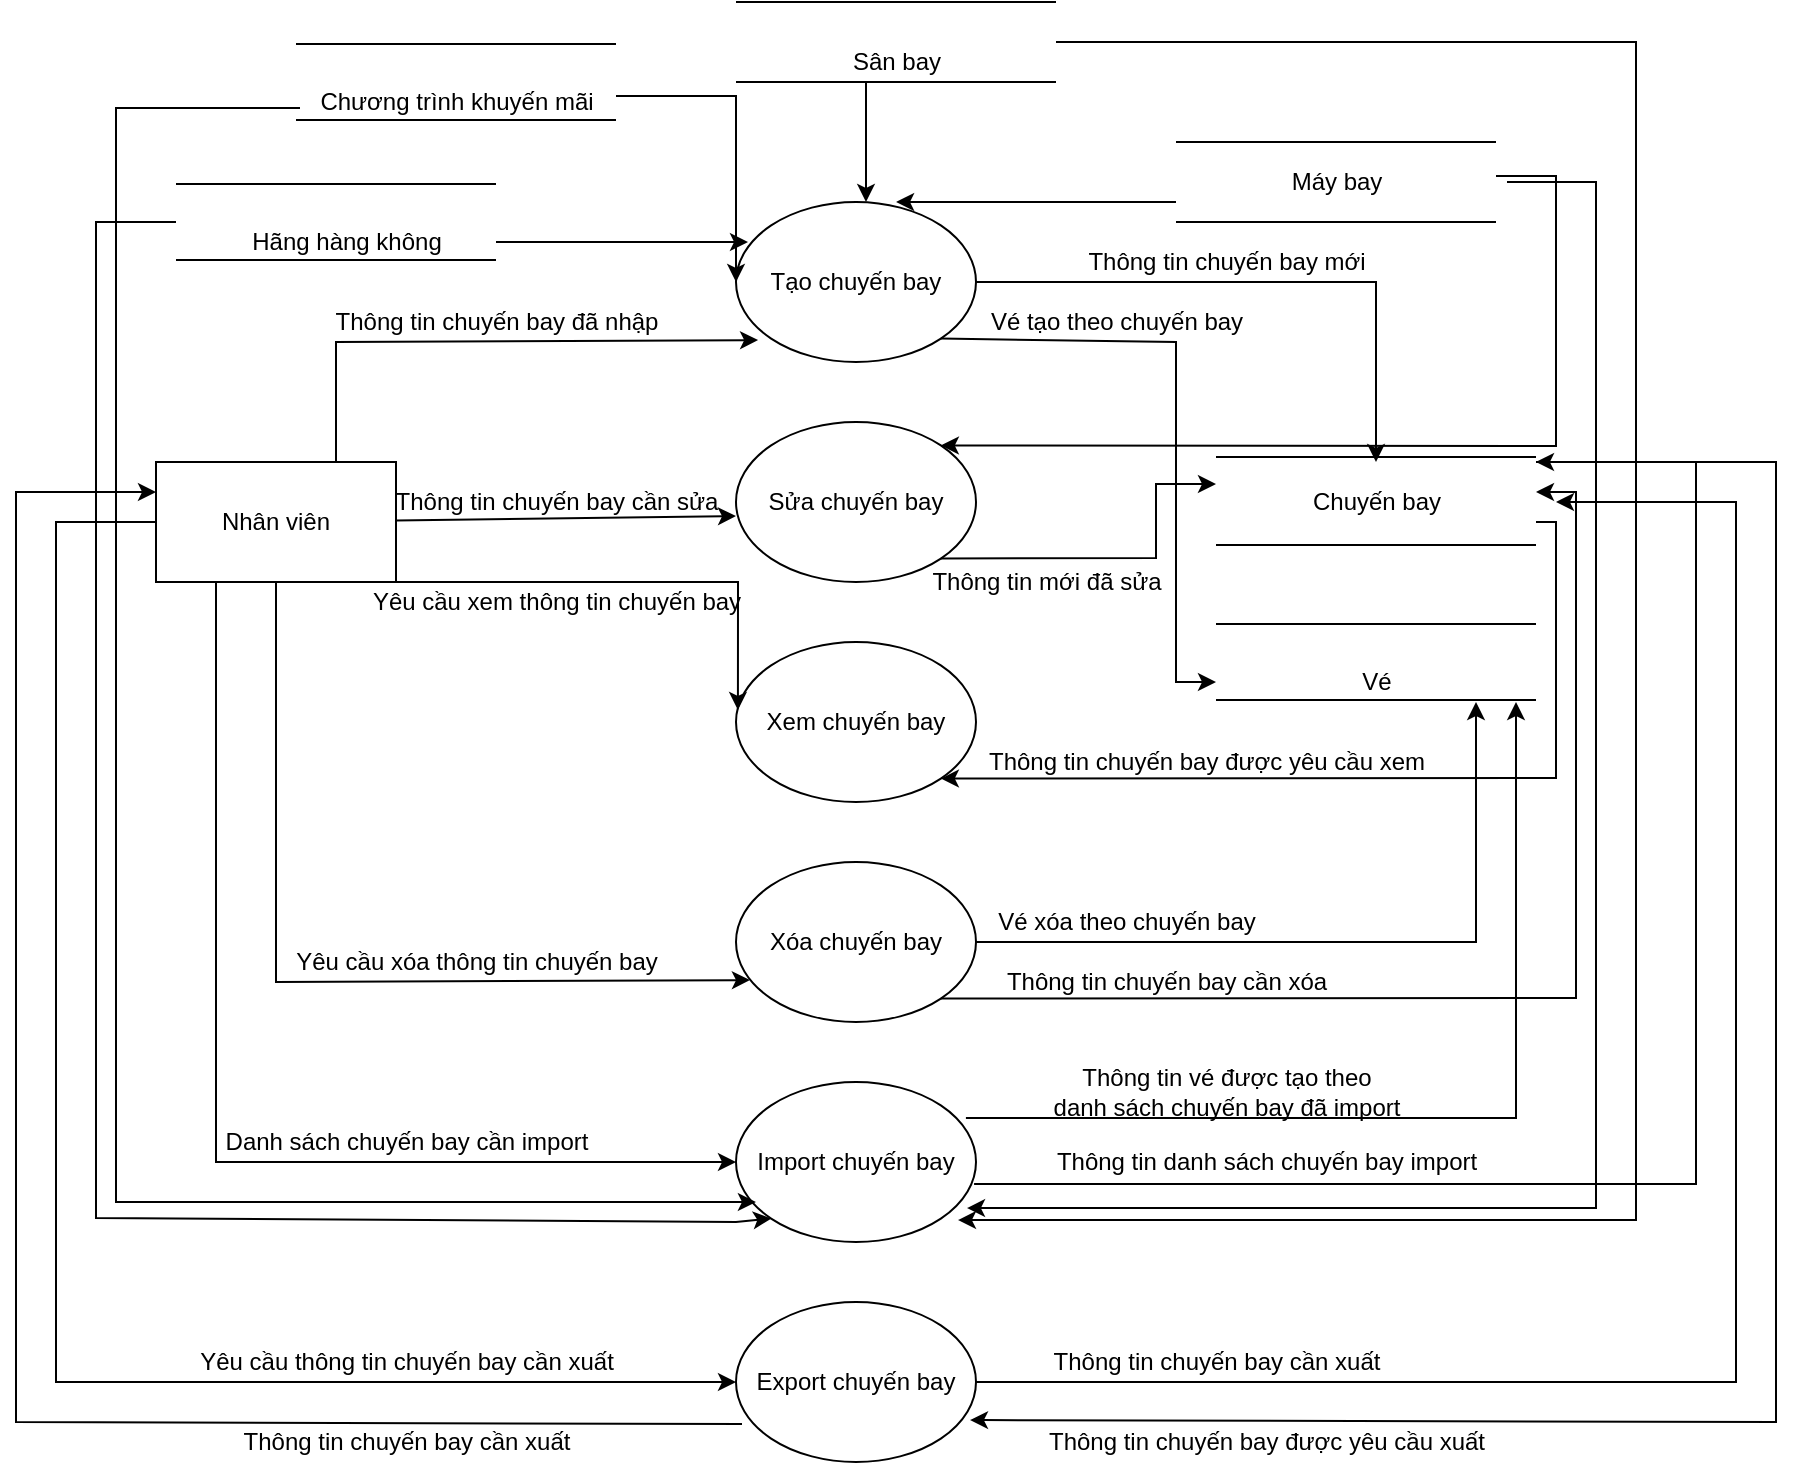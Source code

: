 <mxfile version="16.0.3" type="google"><diagram id="R2lEEEUBdFMjLlhIrx00" name="Page-1"><mxGraphModel dx="1764" dy="1607" grid="1" gridSize="10" guides="1" tooltips="1" connect="1" arrows="1" fold="1" page="1" pageScale="1" pageWidth="850" pageHeight="1100" math="0" shadow="0" extFonts="Permanent Marker^https://fonts.googleapis.com/css?family=Permanent+Marker"><root><mxCell id="0"/><mxCell id="1" parent="0"/><mxCell id="D2l7QgHqEyjjb3ZZzZiG-24" value="Sửa chuyến bay" style="ellipse;whiteSpace=wrap;html=1;" vertex="1" parent="1"><mxGeometry x="360" y="200" width="120" height="80" as="geometry"/></mxCell><mxCell id="D2l7QgHqEyjjb3ZZzZiG-25" value="Tạo chuyến bay" style="ellipse;whiteSpace=wrap;html=1;" vertex="1" parent="1"><mxGeometry x="360" y="90" width="120" height="80" as="geometry"/></mxCell><mxCell id="D2l7QgHqEyjjb3ZZzZiG-26" value="Xem chuyến bay" style="ellipse;whiteSpace=wrap;html=1;" vertex="1" parent="1"><mxGeometry x="360" y="310" width="120" height="80" as="geometry"/></mxCell><mxCell id="D2l7QgHqEyjjb3ZZzZiG-27" value="" style="shape=link;html=1;rounded=0;width=38;" edge="1" parent="1"><mxGeometry relative="1" as="geometry"><mxPoint x="140" y="30" as="sourcePoint"/><mxPoint x="300" y="30" as="targetPoint"/></mxGeometry></mxCell><mxCell id="D2l7QgHqEyjjb3ZZzZiG-28" value="Chương trình khuyến mãi" style="text;html=1;align=center;verticalAlign=middle;resizable=0;points=[];autosize=1;strokeColor=none;fillColor=none;" vertex="1" parent="1"><mxGeometry x="145" y="30" width="150" height="20" as="geometry"/></mxCell><mxCell id="D2l7QgHqEyjjb3ZZzZiG-29" value="Nhân viên" style="rounded=0;whiteSpace=wrap;html=1;" vertex="1" parent="1"><mxGeometry x="70" y="220" width="120" height="60" as="geometry"/></mxCell><mxCell id="D2l7QgHqEyjjb3ZZzZiG-30" value="" style="shape=link;html=1;rounded=0;width=40;" edge="1" parent="1"><mxGeometry relative="1" as="geometry"><mxPoint x="360" y="10" as="sourcePoint"/><mxPoint x="520" y="10" as="targetPoint"/></mxGeometry></mxCell><mxCell id="D2l7QgHqEyjjb3ZZzZiG-31" value="Sân bay" style="text;html=1;align=center;verticalAlign=middle;resizable=0;points=[];autosize=1;strokeColor=none;fillColor=none;" vertex="1" parent="1"><mxGeometry x="410" y="10" width="60" height="20" as="geometry"/></mxCell><mxCell id="D2l7QgHqEyjjb3ZZzZiG-32" value="" style="shape=link;html=1;rounded=0;width=40;" edge="1" parent="1"><mxGeometry relative="1" as="geometry"><mxPoint x="580" y="80" as="sourcePoint"/><mxPoint x="740" y="80" as="targetPoint"/></mxGeometry></mxCell><mxCell id="D2l7QgHqEyjjb3ZZzZiG-33" value="Máy bay" style="text;html=1;align=center;verticalAlign=middle;resizable=0;points=[];autosize=1;strokeColor=none;fillColor=none;" vertex="1" parent="1"><mxGeometry x="630" y="70" width="60" height="20" as="geometry"/></mxCell><mxCell id="D2l7QgHqEyjjb3ZZzZiG-34" value="Xóa chuyến bay" style="ellipse;whiteSpace=wrap;html=1;" vertex="1" parent="1"><mxGeometry x="360" y="420" width="120" height="80" as="geometry"/></mxCell><mxCell id="D2l7QgHqEyjjb3ZZzZiG-35" value="" style="shape=link;html=1;rounded=0;width=38;" edge="1" parent="1"><mxGeometry relative="1" as="geometry"><mxPoint x="600" y="320" as="sourcePoint"/><mxPoint x="760" y="320" as="targetPoint"/></mxGeometry></mxCell><mxCell id="D2l7QgHqEyjjb3ZZzZiG-36" value="Vé" style="text;html=1;align=center;verticalAlign=middle;resizable=0;points=[];autosize=1;strokeColor=none;fillColor=none;" vertex="1" parent="1"><mxGeometry x="665" y="320" width="30" height="20" as="geometry"/></mxCell><mxCell id="D2l7QgHqEyjjb3ZZzZiG-37" value="" style="shape=link;html=1;rounded=0;width=44;" edge="1" parent="1"><mxGeometry relative="1" as="geometry"><mxPoint x="600" y="239.5" as="sourcePoint"/><mxPoint x="760" y="239.5" as="targetPoint"/></mxGeometry></mxCell><mxCell id="D2l7QgHqEyjjb3ZZzZiG-38" value="Chuyến bay" style="text;html=1;align=center;verticalAlign=middle;resizable=0;points=[];autosize=1;strokeColor=none;fillColor=none;" vertex="1" parent="1"><mxGeometry x="640" y="230" width="80" height="20" as="geometry"/></mxCell><mxCell id="D2l7QgHqEyjjb3ZZzZiG-39" value="" style="endArrow=classic;html=1;rounded=0;entryX=0;entryY=0.5;entryDx=0;entryDy=0;" edge="1" parent="1" target="D2l7QgHqEyjjb3ZZzZiG-25"><mxGeometry width="50" height="50" relative="1" as="geometry"><mxPoint x="300" y="37" as="sourcePoint"/><mxPoint x="450" y="130" as="targetPoint"/><Array as="points"><mxPoint x="360" y="37"/></Array></mxGeometry></mxCell><mxCell id="D2l7QgHqEyjjb3ZZzZiG-40" value="" style="endArrow=classic;html=1;rounded=0;exitX=0.72;exitY=1.2;exitDx=0;exitDy=0;exitPerimeter=0;" edge="1" parent="1"><mxGeometry width="50" height="50" relative="1" as="geometry"><mxPoint x="425" y="30" as="sourcePoint"/><mxPoint x="425" y="90" as="targetPoint"/></mxGeometry></mxCell><mxCell id="D2l7QgHqEyjjb3ZZzZiG-41" value="" style="endArrow=classic;html=1;rounded=0;entryX=0.667;entryY=0;entryDx=0;entryDy=0;entryPerimeter=0;" edge="1" parent="1" target="D2l7QgHqEyjjb3ZZzZiG-25"><mxGeometry width="50" height="50" relative="1" as="geometry"><mxPoint x="580" y="90" as="sourcePoint"/><mxPoint x="450" y="100" as="targetPoint"/><Array as="points"><mxPoint x="560" y="90"/><mxPoint x="500" y="90"/></Array></mxGeometry></mxCell><mxCell id="D2l7QgHqEyjjb3ZZzZiG-42" value="" style="endArrow=classic;html=1;rounded=0;exitX=0.75;exitY=0;exitDx=0;exitDy=0;entryX=0.092;entryY=0.863;entryDx=0;entryDy=0;entryPerimeter=0;" edge="1" parent="1" source="D2l7QgHqEyjjb3ZZzZiG-29" target="D2l7QgHqEyjjb3ZZzZiG-25"><mxGeometry width="50" height="50" relative="1" as="geometry"><mxPoint x="400" y="180" as="sourcePoint"/><mxPoint x="450" y="130" as="targetPoint"/><Array as="points"><mxPoint x="160" y="160"/></Array></mxGeometry></mxCell><mxCell id="D2l7QgHqEyjjb3ZZzZiG-43" value="" style="endArrow=classic;html=1;rounded=0;entryX=0;entryY=0.588;entryDx=0;entryDy=0;entryPerimeter=0;" edge="1" parent="1" source="D2l7QgHqEyjjb3ZZzZiG-29" target="D2l7QgHqEyjjb3ZZzZiG-24"><mxGeometry width="50" height="50" relative="1" as="geometry"><mxPoint x="400" y="280" as="sourcePoint"/><mxPoint x="450" y="230" as="targetPoint"/></mxGeometry></mxCell><mxCell id="D2l7QgHqEyjjb3ZZzZiG-44" value="Thông tin chuyến bay đã nhập" style="text;html=1;align=center;verticalAlign=middle;resizable=0;points=[];autosize=1;strokeColor=none;fillColor=none;rotation=0;" vertex="1" parent="1"><mxGeometry x="150" y="140" width="180" height="20" as="geometry"/></mxCell><mxCell id="D2l7QgHqEyjjb3ZZzZiG-45" value="" style="endArrow=classic;html=1;rounded=0;" edge="1" parent="1" source="D2l7QgHqEyjjb3ZZzZiG-25"><mxGeometry width="50" height="50" relative="1" as="geometry"><mxPoint x="475" y="140" as="sourcePoint"/><mxPoint x="680" y="220" as="targetPoint"/><Array as="points"><mxPoint x="680" y="130"/></Array></mxGeometry></mxCell><mxCell id="D2l7QgHqEyjjb3ZZzZiG-46" value="Thông tin chuyến bay mới" style="text;html=1;align=center;verticalAlign=middle;resizable=0;points=[];autosize=1;strokeColor=none;fillColor=none;rotation=0;" vertex="1" parent="1"><mxGeometry x="530" y="110" width="150" height="20" as="geometry"/></mxCell><mxCell id="D2l7QgHqEyjjb3ZZzZiG-47" value="" style="endArrow=classic;html=1;rounded=0;exitX=1;exitY=1;exitDx=0;exitDy=0;" edge="1" parent="1" source="D2l7QgHqEyjjb3ZZzZiG-25"><mxGeometry width="50" height="50" relative="1" as="geometry"><mxPoint x="400" y="180" as="sourcePoint"/><mxPoint x="600" y="330" as="targetPoint"/><Array as="points"><mxPoint x="580" y="160"/><mxPoint x="580" y="330"/></Array></mxGeometry></mxCell><mxCell id="D2l7QgHqEyjjb3ZZzZiG-48" value="Vé tạo theo chuyến bay" style="text;html=1;align=center;verticalAlign=middle;resizable=0;points=[];autosize=1;strokeColor=none;fillColor=none;rotation=0;" vertex="1" parent="1"><mxGeometry x="480" y="140" width="140" height="20" as="geometry"/></mxCell><mxCell id="D2l7QgHqEyjjb3ZZzZiG-49" value="" style="endArrow=classic;html=1;rounded=0;exitX=0.75;exitY=1;exitDx=0;exitDy=0;entryX=0.008;entryY=0.425;entryDx=0;entryDy=0;entryPerimeter=0;" edge="1" parent="1" source="D2l7QgHqEyjjb3ZZzZiG-29" target="D2l7QgHqEyjjb3ZZzZiG-26"><mxGeometry width="50" height="50" relative="1" as="geometry"><mxPoint x="400" y="180" as="sourcePoint"/><mxPoint x="450" y="130" as="targetPoint"/><Array as="points"><mxPoint x="361" y="280"/></Array></mxGeometry></mxCell><mxCell id="D2l7QgHqEyjjb3ZZzZiG-50" value="" style="endArrow=classic;html=1;rounded=0;exitX=0.5;exitY=1;exitDx=0;exitDy=0;entryX=0.058;entryY=0.738;entryDx=0;entryDy=0;entryPerimeter=0;" edge="1" parent="1" source="D2l7QgHqEyjjb3ZZzZiG-29" target="D2l7QgHqEyjjb3ZZzZiG-34"><mxGeometry width="50" height="50" relative="1" as="geometry"><mxPoint x="160" y="340" as="sourcePoint"/><mxPoint x="350.96" y="404" as="targetPoint"/><Array as="points"><mxPoint x="130" y="480"/></Array></mxGeometry></mxCell><mxCell id="D2l7QgHqEyjjb3ZZzZiG-51" value="Thông tin chuyến bay cần sửa" style="text;html=1;align=center;verticalAlign=middle;resizable=0;points=[];autosize=1;strokeColor=none;fillColor=none;rotation=0;" vertex="1" parent="1"><mxGeometry x="180" y="230" width="180" height="20" as="geometry"/></mxCell><mxCell id="D2l7QgHqEyjjb3ZZzZiG-52" value="Yêu cầu xem thông tin chuyến bay" style="text;html=1;align=center;verticalAlign=middle;resizable=0;points=[];autosize=1;strokeColor=none;fillColor=none;rotation=0;" vertex="1" parent="1"><mxGeometry x="170" y="280" width="200" height="20" as="geometry"/></mxCell><mxCell id="D2l7QgHqEyjjb3ZZzZiG-53" value="Yêu cầu xóa thông tin chuyến bay" style="text;html=1;align=center;verticalAlign=middle;resizable=0;points=[];autosize=1;strokeColor=none;fillColor=none;rotation=0;" vertex="1" parent="1"><mxGeometry x="130" y="460" width="200" height="20" as="geometry"/></mxCell><mxCell id="D2l7QgHqEyjjb3ZZzZiG-54" value="" style="shape=link;html=1;rounded=0;width=38;" edge="1" parent="1"><mxGeometry relative="1" as="geometry"><mxPoint x="80" y="100" as="sourcePoint"/><mxPoint x="240" y="100" as="targetPoint"/></mxGeometry></mxCell><mxCell id="D2l7QgHqEyjjb3ZZzZiG-55" value="Hãng hàng không" style="text;html=1;align=center;verticalAlign=middle;resizable=0;points=[];autosize=1;strokeColor=none;fillColor=none;" vertex="1" parent="1"><mxGeometry x="110" y="100" width="110" height="20" as="geometry"/></mxCell><mxCell id="D2l7QgHqEyjjb3ZZzZiG-56" value="" style="endArrow=classic;html=1;rounded=0;entryX=0.05;entryY=0.25;entryDx=0;entryDy=0;entryPerimeter=0;" edge="1" parent="1" target="D2l7QgHqEyjjb3ZZzZiG-25"><mxGeometry width="50" height="50" relative="1" as="geometry"><mxPoint x="240" y="110" as="sourcePoint"/><mxPoint x="450" y="130" as="targetPoint"/></mxGeometry></mxCell><mxCell id="D2l7QgHqEyjjb3ZZzZiG-57" value="" style="endArrow=classic;html=1;rounded=0;exitX=1;exitY=1;exitDx=0;exitDy=0;" edge="1" parent="1" source="D2l7QgHqEyjjb3ZZzZiG-24"><mxGeometry width="50" height="50" relative="1" as="geometry"><mxPoint x="420" y="280" as="sourcePoint"/><mxPoint x="600" y="231" as="targetPoint"/><Array as="points"><mxPoint x="570" y="268"/><mxPoint x="570" y="231"/></Array></mxGeometry></mxCell><mxCell id="D2l7QgHqEyjjb3ZZzZiG-58" value="Thông tin mới đã sửa" style="text;html=1;align=center;verticalAlign=middle;resizable=0;points=[];autosize=1;strokeColor=none;fillColor=none;rotation=0;" vertex="1" parent="1"><mxGeometry x="450" y="270" width="130" height="20" as="geometry"/></mxCell><mxCell id="D2l7QgHqEyjjb3ZZzZiG-59" value="" style="endArrow=classic;html=1;rounded=0;entryX=1;entryY=1;entryDx=0;entryDy=0;" edge="1" parent="1" target="D2l7QgHqEyjjb3ZZzZiG-26"><mxGeometry width="50" height="50" relative="1" as="geometry"><mxPoint x="760" y="250" as="sourcePoint"/><mxPoint x="470" y="230" as="targetPoint"/><Array as="points"><mxPoint x="770" y="250"/><mxPoint x="770" y="378"/></Array></mxGeometry></mxCell><mxCell id="D2l7QgHqEyjjb3ZZzZiG-60" value="Thông tin chuyến bay được yêu cầu xem" style="text;html=1;align=center;verticalAlign=middle;resizable=0;points=[];autosize=1;strokeColor=none;fillColor=none;rotation=0;" vertex="1" parent="1"><mxGeometry x="480" y="360" width="230" height="20" as="geometry"/></mxCell><mxCell id="D2l7QgHqEyjjb3ZZzZiG-61" value="" style="endArrow=classic;html=1;rounded=0;exitX=1;exitY=1;exitDx=0;exitDy=0;" edge="1" parent="1" source="D2l7QgHqEyjjb3ZZzZiG-34"><mxGeometry width="50" height="50" relative="1" as="geometry"><mxPoint x="500" y="480" as="sourcePoint"/><mxPoint x="760" y="235" as="targetPoint"/><Array as="points"><mxPoint x="780" y="488"/><mxPoint x="780" y="235"/></Array></mxGeometry></mxCell><mxCell id="D2l7QgHqEyjjb3ZZzZiG-62" value="Thông tin chuyến bay cần xóa" style="text;html=1;align=center;verticalAlign=middle;resizable=0;points=[];autosize=1;strokeColor=none;fillColor=none;rotation=0;" vertex="1" parent="1"><mxGeometry x="485" y="470" width="180" height="20" as="geometry"/></mxCell><mxCell id="D2l7QgHqEyjjb3ZZzZiG-63" value="" style="endArrow=classic;html=1;rounded=0;exitX=1;exitY=0.5;exitDx=0;exitDy=0;" edge="1" parent="1" source="D2l7QgHqEyjjb3ZZzZiG-34"><mxGeometry width="50" height="50" relative="1" as="geometry"><mxPoint x="517.929" y="352.075" as="sourcePoint"/><mxPoint x="730" y="340" as="targetPoint"/><Array as="points"><mxPoint x="730" y="460"/></Array></mxGeometry></mxCell><mxCell id="D2l7QgHqEyjjb3ZZzZiG-64" value="Vé xóa theo chuyến bay" style="text;html=1;align=center;verticalAlign=middle;resizable=0;points=[];autosize=1;strokeColor=none;fillColor=none;rotation=0;" vertex="1" parent="1"><mxGeometry x="485" y="440" width="140" height="20" as="geometry"/></mxCell><mxCell id="D2l7QgHqEyjjb3ZZzZiG-65" value="Import chuyến bay" style="ellipse;whiteSpace=wrap;html=1;" vertex="1" parent="1"><mxGeometry x="360" y="530" width="120" height="80" as="geometry"/></mxCell><mxCell id="D2l7QgHqEyjjb3ZZzZiG-66" value="" style="endArrow=classic;html=1;rounded=0;entryX=1;entryY=0;entryDx=0;entryDy=0;" edge="1" parent="1" target="D2l7QgHqEyjjb3ZZzZiG-24"><mxGeometry width="50" height="50" relative="1" as="geometry"><mxPoint x="740" y="77" as="sourcePoint"/><mxPoint x="465" y="120" as="targetPoint"/><Array as="points"><mxPoint x="770" y="77"/><mxPoint x="770" y="212"/></Array></mxGeometry></mxCell><mxCell id="D2l7QgHqEyjjb3ZZzZiG-67" value="" style="endArrow=classic;html=1;rounded=0;exitX=0.25;exitY=1;exitDx=0;exitDy=0;entryX=0;entryY=0.5;entryDx=0;entryDy=0;" edge="1" parent="1" source="D2l7QgHqEyjjb3ZZzZiG-29" target="D2l7QgHqEyjjb3ZZzZiG-65"><mxGeometry width="50" height="50" relative="1" as="geometry"><mxPoint x="420" y="490" as="sourcePoint"/><mxPoint x="350" y="570" as="targetPoint"/><Array as="points"><mxPoint x="100" y="570"/></Array></mxGeometry></mxCell><mxCell id="D2l7QgHqEyjjb3ZZzZiG-68" value="Danh sách chuyến bay cần import" style="text;html=1;align=center;verticalAlign=middle;resizable=0;points=[];autosize=1;strokeColor=none;fillColor=none;rotation=0;" vertex="1" parent="1"><mxGeometry x="95" y="550" width="200" height="20" as="geometry"/></mxCell><mxCell id="D2l7QgHqEyjjb3ZZzZiG-69" value="" style="endArrow=classic;html=1;rounded=0;exitX=0.992;exitY=0.638;exitDx=0;exitDy=0;exitPerimeter=0;" edge="1" parent="1" source="D2l7QgHqEyjjb3ZZzZiG-65"><mxGeometry width="50" height="50" relative="1" as="geometry"><mxPoint x="485" y="575" as="sourcePoint"/><mxPoint x="760" y="220" as="targetPoint"/><Array as="points"><mxPoint x="840" y="581"/><mxPoint x="840" y="220"/></Array></mxGeometry></mxCell><mxCell id="D2l7QgHqEyjjb3ZZzZiG-70" value="Thông tin danh sách chuyến bay import" style="text;html=1;align=center;verticalAlign=middle;resizable=0;points=[];autosize=1;strokeColor=none;fillColor=none;rotation=0;" vertex="1" parent="1"><mxGeometry x="510" y="560" width="230" height="20" as="geometry"/></mxCell><mxCell id="D2l7QgHqEyjjb3ZZzZiG-71" value="" style="endArrow=classic;html=1;rounded=0;exitX=0.958;exitY=0.225;exitDx=0;exitDy=0;exitPerimeter=0;" edge="1" parent="1" source="D2l7QgHqEyjjb3ZZzZiG-65"><mxGeometry width="50" height="50" relative="1" as="geometry"><mxPoint x="460" y="520" as="sourcePoint"/><mxPoint x="750" y="340" as="targetPoint"/><Array as="points"><mxPoint x="750" y="548"/><mxPoint x="750" y="370"/></Array></mxGeometry></mxCell><mxCell id="D2l7QgHqEyjjb3ZZzZiG-72" value="Thông tin vé được tạo theo &lt;br&gt;danh sách chuyến bay đã import" style="text;html=1;align=center;verticalAlign=middle;resizable=0;points=[];autosize=1;strokeColor=none;fillColor=none;rotation=0;" vertex="1" parent="1"><mxGeometry x="510" y="520" width="190" height="30" as="geometry"/></mxCell><mxCell id="D2l7QgHqEyjjb3ZZzZiG-73" value="" style="endArrow=classic;html=1;rounded=0;entryX=0;entryY=1;entryDx=0;entryDy=0;" edge="1" parent="1" target="D2l7QgHqEyjjb3ZZzZiG-65"><mxGeometry width="50" height="50" relative="1" as="geometry"><mxPoint x="80" y="100" as="sourcePoint"/><mxPoint x="90" y="140" as="targetPoint"/><Array as="points"><mxPoint x="40" y="100"/><mxPoint x="40" y="598"/><mxPoint x="360" y="600"/></Array></mxGeometry></mxCell><mxCell id="D2l7QgHqEyjjb3ZZzZiG-74" value="" style="endArrow=classic;html=1;rounded=0;exitX=-0.02;exitY=0.65;exitDx=0;exitDy=0;exitPerimeter=0;entryX=0.083;entryY=0.75;entryDx=0;entryDy=0;entryPerimeter=0;" edge="1" parent="1" source="D2l7QgHqEyjjb3ZZzZiG-28" target="D2l7QgHqEyjjb3ZZzZiG-65"><mxGeometry width="50" height="50" relative="1" as="geometry"><mxPoint x="90" y="20" as="sourcePoint"/><mxPoint x="90" y="80" as="targetPoint"/><Array as="points"><mxPoint x="50" y="43"/><mxPoint x="50" y="590"/></Array></mxGeometry></mxCell><mxCell id="D2l7QgHqEyjjb3ZZzZiG-75" value="" style="endArrow=classic;html=1;rounded=0;entryX=0.925;entryY=0.863;entryDx=0;entryDy=0;entryPerimeter=0;" edge="1" parent="1" target="D2l7QgHqEyjjb3ZZzZiG-65"><mxGeometry width="50" height="50" relative="1" as="geometry"><mxPoint x="520" y="10" as="sourcePoint"/><mxPoint x="410" y="220" as="targetPoint"/><Array as="points"><mxPoint x="810" y="10"/><mxPoint x="810" y="599"/><mxPoint x="800" y="599"/></Array></mxGeometry></mxCell><mxCell id="D2l7QgHqEyjjb3ZZzZiG-76" value="" style="endArrow=classic;html=1;rounded=0;entryX=0.925;entryY=0.863;entryDx=0;entryDy=0;entryPerimeter=0;" edge="1" parent="1"><mxGeometry width="50" height="50" relative="1" as="geometry"><mxPoint x="745.5" y="80" as="sourcePoint"/><mxPoint x="475.5" y="593.04" as="targetPoint"/><Array as="points"><mxPoint x="790" y="80"/><mxPoint x="790" y="593"/></Array></mxGeometry></mxCell><mxCell id="D2l7QgHqEyjjb3ZZzZiG-77" value="Export chuyến bay" style="ellipse;whiteSpace=wrap;html=1;" vertex="1" parent="1"><mxGeometry x="360" y="640" width="120" height="80" as="geometry"/></mxCell><mxCell id="D2l7QgHqEyjjb3ZZzZiG-78" value="" style="endArrow=classic;html=1;rounded=0;exitX=0;exitY=0.5;exitDx=0;exitDy=0;" edge="1" parent="1" source="D2l7QgHqEyjjb3ZZzZiG-29" target="D2l7QgHqEyjjb3ZZzZiG-77"><mxGeometry width="50" height="50" relative="1" as="geometry"><mxPoint x="400" y="400" as="sourcePoint"/><mxPoint x="450" y="350" as="targetPoint"/><Array as="points"><mxPoint x="20" y="250"/><mxPoint x="20" y="680"/></Array></mxGeometry></mxCell><mxCell id="D2l7QgHqEyjjb3ZZzZiG-79" value="Yêu cầu thông tin chuyến bay cần xuất" style="text;html=1;align=center;verticalAlign=middle;resizable=0;points=[];autosize=1;strokeColor=none;fillColor=none;" vertex="1" parent="1"><mxGeometry x="85" y="660" width="220" height="20" as="geometry"/></mxCell><mxCell id="D2l7QgHqEyjjb3ZZzZiG-80" value="" style="endArrow=classic;html=1;rounded=0;exitX=1;exitY=0.5;exitDx=0;exitDy=0;" edge="1" parent="1" source="D2l7QgHqEyjjb3ZZzZiG-77"><mxGeometry width="50" height="50" relative="1" as="geometry"><mxPoint x="480" y="695" as="sourcePoint"/><mxPoint x="770" y="240" as="targetPoint"/><Array as="points"><mxPoint x="860" y="680"/><mxPoint x="860" y="240"/></Array></mxGeometry></mxCell><mxCell id="D2l7QgHqEyjjb3ZZzZiG-82" value="Thông tin chuyến bay cần xuất" style="text;html=1;align=center;verticalAlign=middle;resizable=0;points=[];autosize=1;strokeColor=none;fillColor=none;" vertex="1" parent="1"><mxGeometry x="510" y="660" width="180" height="20" as="geometry"/></mxCell><mxCell id="D2l7QgHqEyjjb3ZZzZiG-83" value="" style="endArrow=classic;html=1;rounded=0;entryX=0.975;entryY=0.738;entryDx=0;entryDy=0;entryPerimeter=0;" edge="1" parent="1" target="D2l7QgHqEyjjb3ZZzZiG-77"><mxGeometry width="50" height="50" relative="1" as="geometry"><mxPoint x="760" y="220" as="sourcePoint"/><mxPoint x="820" y="520" as="targetPoint"/><Array as="points"><mxPoint x="880" y="220"/><mxPoint x="880" y="700"/></Array></mxGeometry></mxCell><mxCell id="D2l7QgHqEyjjb3ZZzZiG-84" value="Thông tin chuyến bay được yêu cầu xuất" style="text;html=1;align=center;verticalAlign=middle;resizable=0;points=[];autosize=1;strokeColor=none;fillColor=none;" vertex="1" parent="1"><mxGeometry x="510" y="700" width="230" height="20" as="geometry"/></mxCell><mxCell id="D2l7QgHqEyjjb3ZZzZiG-85" value="" style="endArrow=classic;html=1;rounded=0;exitX=0.025;exitY=0.763;exitDx=0;exitDy=0;exitPerimeter=0;entryX=0;entryY=0.25;entryDx=0;entryDy=0;" edge="1" parent="1" source="D2l7QgHqEyjjb3ZZzZiG-77" target="D2l7QgHqEyjjb3ZZzZiG-29"><mxGeometry width="50" height="50" relative="1" as="geometry"><mxPoint x="460" y="660" as="sourcePoint"/><mxPoint x="510" y="610" as="targetPoint"/><Array as="points"><mxPoint y="700"/><mxPoint y="235"/></Array></mxGeometry></mxCell><mxCell id="D2l7QgHqEyjjb3ZZzZiG-86" value="Thông tin chuyến bay cần xuất" style="text;html=1;align=center;verticalAlign=middle;resizable=0;points=[];autosize=1;strokeColor=none;fillColor=none;" vertex="1" parent="1"><mxGeometry x="105" y="700" width="180" height="20" as="geometry"/></mxCell></root></mxGraphModel></diagram></mxfile>